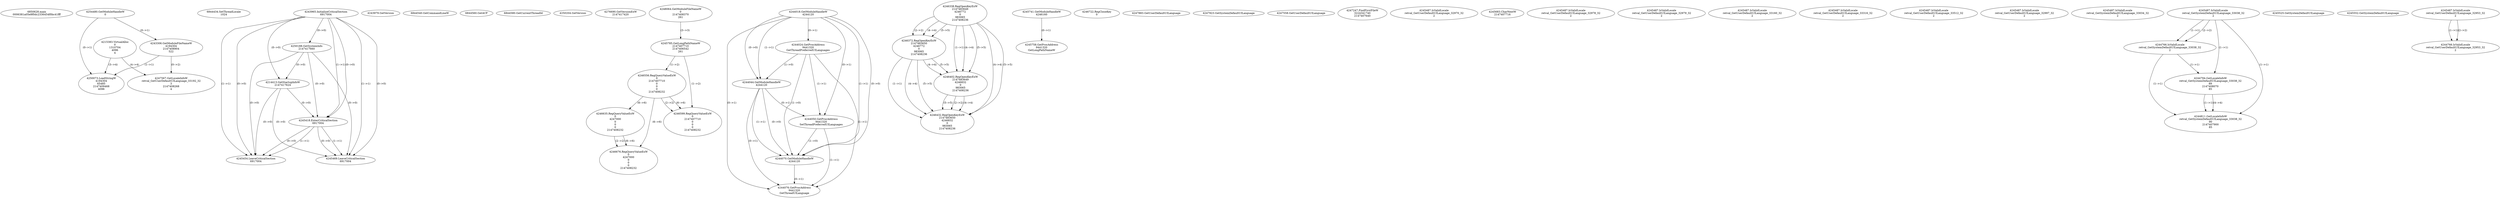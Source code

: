 // Global SCDG with merge call
digraph {
	0 [label="6850628.main
0006381a05e9f0dc2336454f0bc41fff"]
	1 [label="4254480.GetModuleHandleW
0"]
	2 [label="6844434.SetThreadLocale
1024"]
	3 [label="4243965.InitializeCriticalSection
6917004"]
	4 [label="4243979.GetVersion
"]
	5 [label="4250188.GetSystemInfo
2147417660"]
	3 -> 5 [label="(0-->0)"]
	6 [label="6844540.GetCommandLineW
"]
	7 [label="4214413.GetStartupInfoW
2147417624"]
	3 -> 7 [label="(0-->0)"]
	5 -> 7 [label="(0-->0)"]
	8 [label="6844560.GetACP
"]
	9 [label="6844580.GetCurrentThreadId
"]
	10 [label="4250204.GetVersion
"]
	11 [label="4276690.GetVersionExW
2147417420"]
	12 [label="4243306.GetModuleFileNameW
4194304
2147408904
522"]
	1 -> 12 [label="(0-->1)"]
	13 [label="4248064.GetModuleFileNameW
0
2147408370
261"]
	14 [label="4215383.VirtualAlloc
0
1310704
4096
4"]
	15 [label="4244018.GetModuleHandleW
4244120"]
	16 [label="4244024.GetProcAddress
9441320
GetThreadPreferredUILanguages"]
	15 -> 16 [label="(0-->1)"]
	17 [label="4244044.GetModuleHandleW
4244120"]
	15 -> 17 [label="(1-->1)"]
	15 -> 17 [label="(0-->0)"]
	16 -> 17 [label="(1-->0)"]
	18 [label="4244050.GetProcAddress
9441320
SetThreadPreferredUILanguages"]
	15 -> 18 [label="(0-->1)"]
	16 -> 18 [label="(1-->1)"]
	17 -> 18 [label="(0-->1)"]
	19 [label="4244070.GetModuleHandleW
4244120"]
	15 -> 19 [label="(1-->1)"]
	17 -> 19 [label="(1-->1)"]
	15 -> 19 [label="(0-->0)"]
	16 -> 19 [label="(1-->0)"]
	17 -> 19 [label="(0-->0)"]
	18 -> 19 [label="(1-->0)"]
	20 [label="4244076.GetProcAddress
9441320
GetThreadUILanguage"]
	15 -> 20 [label="(0-->1)"]
	16 -> 20 [label="(1-->1)"]
	17 -> 20 [label="(0-->1)"]
	18 -> 20 [label="(1-->1)"]
	19 -> 20 [label="(0-->1)"]
	21 [label="4246338.RegOpenKeyExW
2147483649
4246772
0
983065
2147408236"]
	22 [label="4245741.GetModuleHandleW
4246160"]
	23 [label="4245758.GetProcAddress
9441320
GetLongPathNameW"]
	22 -> 23 [label="(0-->1)"]
	24 [label="4245785.GetLongPathNameW
2147407710
2147406542
261"]
	13 -> 24 [label="(3-->3)"]
	25 [label="4246556.RegQueryValueExW
0
2147407710
0
0
0
2147408232"]
	24 -> 25 [label="(1-->2)"]
	26 [label="4246635.RegQueryValueExW
0
4247000
0
0
0
2147408232"]
	25 -> 26 [label="(6-->6)"]
	27 [label="4246722.RegCloseKey
0"]
	28 [label="4247883.GetUserDefaultUILanguage
"]
	29 [label="4245418.EnterCriticalSection
6917004"]
	3 -> 29 [label="(1-->1)"]
	3 -> 29 [label="(0-->0)"]
	5 -> 29 [label="(0-->0)"]
	7 -> 29 [label="(0-->0)"]
	30 [label="4245454.LeaveCriticalSection
6917004"]
	3 -> 30 [label="(1-->1)"]
	29 -> 30 [label="(1-->1)"]
	3 -> 30 [label="(0-->0)"]
	5 -> 30 [label="(0-->0)"]
	7 -> 30 [label="(0-->0)"]
	29 -> 30 [label="(0-->0)"]
	31 [label="4247923.GetSystemDefaultUILanguage
"]
	32 [label="4247558.GetUserDefaultUILanguage
"]
	33 [label="4247567.GetLocaleInfoW
retval_GetUserDefaultUILanguage_33192_32
3
2147408268
4"]
	12 -> 33 [label="(0-->2)"]
	14 -> 33 [label="(4-->4)"]
	34 [label="4247247.FindFirstFileW
3224341740
2147407640"]
	35 [label="4250073.LoadStringW
4194304
65485
2147409468
4096"]
	1 -> 35 [label="(0-->1)"]
	12 -> 35 [label="(1-->1)"]
	14 -> 35 [label="(3-->4)"]
	36 [label="4246372.RegOpenKeyExW
2147483650
4246772
0
983065
2147408236"]
	21 -> 36 [label="(2-->2)"]
	21 -> 36 [label="(4-->4)"]
	21 -> 36 [label="(5-->5)"]
	37 [label="4246402.RegOpenKeyExW
2147483649
4246832
0
983065
2147408236"]
	21 -> 37 [label="(1-->1)"]
	21 -> 37 [label="(4-->4)"]
	36 -> 37 [label="(4-->4)"]
	21 -> 37 [label="(5-->5)"]
	36 -> 37 [label="(5-->5)"]
	38 [label="4246676.RegQueryValueExW
0
4247000
0
0
0
2147408232"]
	26 -> 38 [label="(2-->2)"]
	25 -> 38 [label="(6-->6)"]
	26 -> 38 [label="(6-->6)"]
	39 [label="4245469.LeaveCriticalSection
6917004"]
	3 -> 39 [label="(1-->1)"]
	29 -> 39 [label="(1-->1)"]
	3 -> 39 [label="(0-->0)"]
	5 -> 39 [label="(0-->0)"]
	7 -> 39 [label="(0-->0)"]
	29 -> 39 [label="(0-->0)"]
	40 [label="4245487.IsValidLocale
retval_GetUserDefaultUILanguage_32970_32
2"]
	41 [label="4245683.CharNextW
2147407716"]
	42 [label="4245487.IsValidLocale
retval_GetUserDefaultUILanguage_32978_32
2"]
	43 [label="4245487.IsValidLocale
retval_GetUserDefaultUILanguage_32979_32
2"]
	44 [label="4246432.RegOpenKeyExW
2147483650
4246832
0
983065
2147408236"]
	36 -> 44 [label="(1-->1)"]
	37 -> 44 [label="(2-->2)"]
	21 -> 44 [label="(4-->4)"]
	36 -> 44 [label="(4-->4)"]
	37 -> 44 [label="(4-->4)"]
	21 -> 44 [label="(5-->5)"]
	36 -> 44 [label="(5-->5)"]
	37 -> 44 [label="(5-->5)"]
	45 [label="4245487.IsValidLocale
retval_GetUserDefaultUILanguage_33160_32
2"]
	46 [label="4245487.IsValidLocale
retval_GetUserDefaultUILanguage_33316_32
2"]
	47 [label="4246599.RegQueryValueExW
0
2147407710
0
0
0
2147408232"]
	24 -> 47 [label="(1-->2)"]
	25 -> 47 [label="(2-->2)"]
	25 -> 47 [label="(6-->6)"]
	48 [label="4245487.IsValidLocale
retval_GetUserDefaultUILanguage_33512_32
2"]
	49 [label="4245487.IsValidLocale
retval_GetUserDefaultUILanguage_32997_32
2"]
	50 [label="4245487.IsValidLocale
retval_GetSystemDefaultUILanguage_33034_32
2"]
	51 [label="4245487.IsValidLocale
retval_GetSystemDefaultUILanguage_33038_32
2"]
	52 [label="4244766.IsValidLocale
retval_GetSystemDefaultUILanguage_33038_32
2"]
	51 -> 52 [label="(1-->1)"]
	51 -> 52 [label="(2-->2)"]
	53 [label="4244794.GetLocaleInfoW
retval_GetSystemDefaultUILanguage_33038_32
89
2147408070
85"]
	51 -> 53 [label="(1-->1)"]
	52 -> 53 [label="(1-->1)"]
	54 [label="4244811.GetLocaleInfoW
retval_GetSystemDefaultUILanguage_33038_32
90
2147407900
85"]
	51 -> 54 [label="(1-->1)"]
	52 -> 54 [label="(1-->1)"]
	53 -> 54 [label="(1-->1)"]
	53 -> 54 [label="(4-->4)"]
	55 [label="4245525.GetSystemDefaultUILanguage
"]
	56 [label="4245552.GetSystemDefaultUILanguage
"]
	57 [label="4245487.IsValidLocale
retval_GetUserDefaultUILanguage_32953_32
2"]
	58 [label="4244766.IsValidLocale
retval_GetUserDefaultUILanguage_32953_32
2"]
	57 -> 58 [label="(1-->1)"]
	57 -> 58 [label="(2-->2)"]
}
